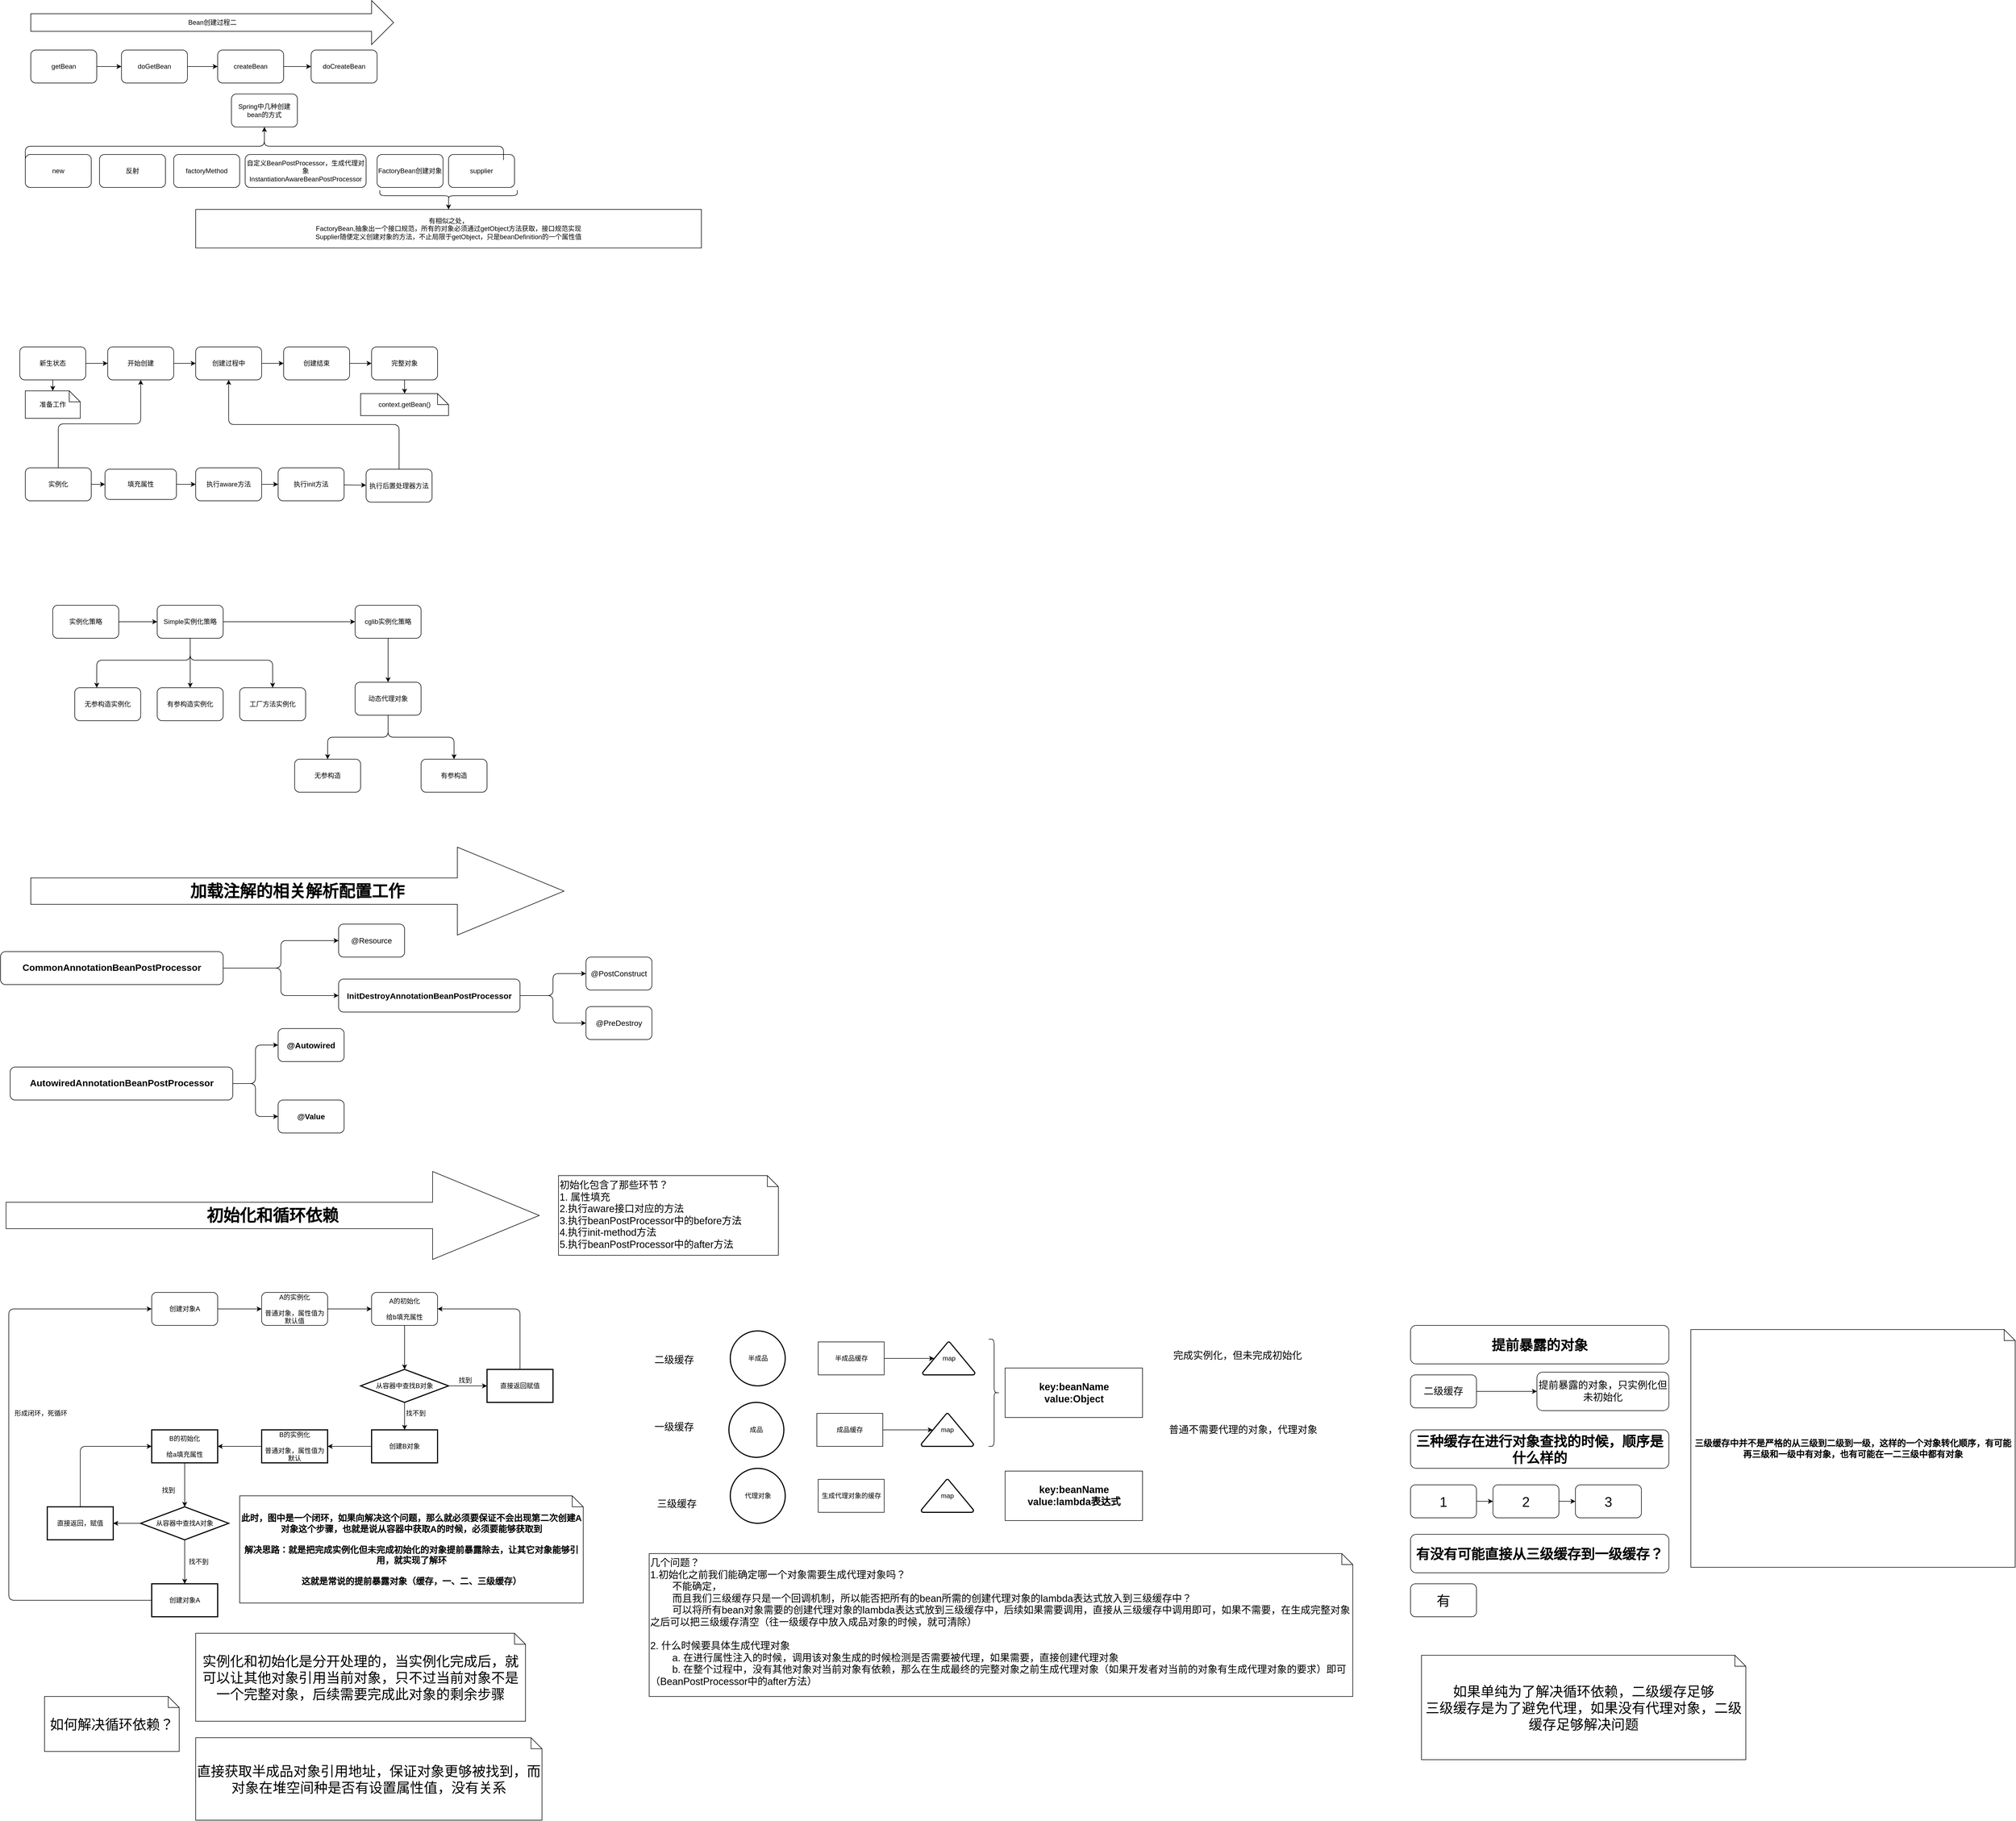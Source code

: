 <mxfile>
    <diagram id="0c6S5G5RvyebtHSAQ-_h" name="Page-1">
        <mxGraphModel dx="1752" dy="1150" grid="1" gridSize="10" guides="1" tooltips="1" connect="1" arrows="1" fold="1" page="1" pageScale="1" pageWidth="10000000" pageHeight="10000000" math="0" shadow="0">
            <root>
                <mxCell id="0"/>
                <mxCell id="1" parent="0"/>
                <mxCell id="19" value="Bean创建过程二" style="html=1;shadow=0;dashed=0;align=center;verticalAlign=middle;shape=mxgraph.arrows2.arrow;dy=0.6;dx=40;notch=0;" parent="1" vertex="1">
                    <mxGeometry x="90" y="230" width="660" height="80" as="geometry"/>
                </mxCell>
                <mxCell id="24" style="edgeStyle=none;html=1;exitX=1;exitY=0.5;exitDx=0;exitDy=0;" parent="1" source="20" target="21" edge="1">
                    <mxGeometry relative="1" as="geometry"/>
                </mxCell>
                <mxCell id="20" value="getBean" style="rounded=1;whiteSpace=wrap;html=1;" parent="1" vertex="1">
                    <mxGeometry x="90" y="320" width="120" height="60" as="geometry"/>
                </mxCell>
                <mxCell id="25" style="edgeStyle=none;html=1;exitX=1;exitY=0.5;exitDx=0;exitDy=0;" parent="1" source="21" target="22" edge="1">
                    <mxGeometry relative="1" as="geometry"/>
                </mxCell>
                <mxCell id="21" value="doGetBean" style="rounded=1;whiteSpace=wrap;html=1;" parent="1" vertex="1">
                    <mxGeometry x="255" y="320" width="120" height="60" as="geometry"/>
                </mxCell>
                <mxCell id="26" style="edgeStyle=none;html=1;exitX=1;exitY=0.5;exitDx=0;exitDy=0;" parent="1" source="22" target="23" edge="1">
                    <mxGeometry relative="1" as="geometry"/>
                </mxCell>
                <mxCell id="22" value="createBean" style="rounded=1;whiteSpace=wrap;html=1;" parent="1" vertex="1">
                    <mxGeometry x="430" y="320" width="120" height="60" as="geometry"/>
                </mxCell>
                <mxCell id="23" value="doCreateBean" style="rounded=1;whiteSpace=wrap;html=1;" parent="1" vertex="1">
                    <mxGeometry x="600" y="320" width="120" height="60" as="geometry"/>
                </mxCell>
                <mxCell id="27" value="new" style="rounded=1;whiteSpace=wrap;html=1;" parent="1" vertex="1">
                    <mxGeometry x="80" y="510" width="120" height="60" as="geometry"/>
                </mxCell>
                <mxCell id="28" value="反射" style="rounded=1;whiteSpace=wrap;html=1;" parent="1" vertex="1">
                    <mxGeometry x="215" y="510" width="120" height="60" as="geometry"/>
                </mxCell>
                <mxCell id="29" value="factoryMethod" style="rounded=1;whiteSpace=wrap;html=1;" parent="1" vertex="1">
                    <mxGeometry x="350" y="510" width="120" height="60" as="geometry"/>
                </mxCell>
                <mxCell id="30" value="supplier" style="rounded=1;whiteSpace=wrap;html=1;" parent="1" vertex="1">
                    <mxGeometry x="850" y="510" width="120" height="60" as="geometry"/>
                </mxCell>
                <mxCell id="38" style="edgeStyle=none;html=1;exitX=0.1;exitY=0.5;exitDx=0;exitDy=0;exitPerimeter=0;entryX=0.5;entryY=1;entryDx=0;entryDy=0;" parent="1" source="31" target="37" edge="1">
                    <mxGeometry relative="1" as="geometry"/>
                </mxCell>
                <mxCell id="31" value="" style="shape=curlyBracket;whiteSpace=wrap;html=1;rounded=1;flipH=1;rotation=-90;" parent="1" vertex="1">
                    <mxGeometry x="490" y="60" width="50" height="870" as="geometry"/>
                </mxCell>
                <mxCell id="37" value="Spring中几种创建bean的方式" style="rounded=1;whiteSpace=wrap;html=1;" parent="1" vertex="1">
                    <mxGeometry x="455" y="400" width="120" height="60" as="geometry"/>
                </mxCell>
                <mxCell id="43" style="edgeStyle=none;html=1;exitX=1;exitY=0.5;exitDx=0;exitDy=0;" parent="1" source="39" target="40" edge="1">
                    <mxGeometry relative="1" as="geometry"/>
                </mxCell>
                <mxCell id="49" style="edgeStyle=none;html=1;exitX=0.5;exitY=1;exitDx=0;exitDy=0;entryX=0.5;entryY=0;entryDx=0;entryDy=0;entryPerimeter=0;" parent="1" source="39" target="48" edge="1">
                    <mxGeometry relative="1" as="geometry"/>
                </mxCell>
                <mxCell id="39" value="新生状态" style="rounded=1;whiteSpace=wrap;html=1;" parent="1" vertex="1">
                    <mxGeometry x="70" y="860" width="120" height="60" as="geometry"/>
                </mxCell>
                <mxCell id="44" style="edgeStyle=none;html=1;exitX=1;exitY=0.5;exitDx=0;exitDy=0;" parent="1" source="40" target="41" edge="1">
                    <mxGeometry relative="1" as="geometry"/>
                </mxCell>
                <mxCell id="40" value="开始创建" style="rounded=1;whiteSpace=wrap;html=1;" parent="1" vertex="1">
                    <mxGeometry x="230" y="860" width="120" height="60" as="geometry"/>
                </mxCell>
                <mxCell id="45" style="edgeStyle=none;html=1;exitX=1;exitY=0.5;exitDx=0;exitDy=0;" parent="1" source="41" target="42" edge="1">
                    <mxGeometry relative="1" as="geometry"/>
                </mxCell>
                <mxCell id="41" value="创建过程中" style="rounded=1;whiteSpace=wrap;html=1;" parent="1" vertex="1">
                    <mxGeometry x="390" y="860" width="120" height="60" as="geometry"/>
                </mxCell>
                <mxCell id="65" value="" style="edgeStyle=orthogonalEdgeStyle;html=1;" parent="1" source="42" target="64" edge="1">
                    <mxGeometry relative="1" as="geometry"/>
                </mxCell>
                <mxCell id="42" value="创建结束" style="rounded=1;whiteSpace=wrap;html=1;" parent="1" vertex="1">
                    <mxGeometry x="550" y="860" width="120" height="60" as="geometry"/>
                </mxCell>
                <mxCell id="48" value="准备工作" style="shape=note;size=20;whiteSpace=wrap;html=1;" parent="1" vertex="1">
                    <mxGeometry x="80" y="940" width="100" height="50" as="geometry"/>
                </mxCell>
                <mxCell id="57" style="edgeStyle=none;html=1;exitX=1;exitY=0.5;exitDx=0;exitDy=0;" parent="1" source="50" target="54" edge="1">
                    <mxGeometry relative="1" as="geometry"/>
                </mxCell>
                <mxCell id="50" value="填充属性" style="rounded=1;whiteSpace=wrap;html=1;" parent="1" vertex="1">
                    <mxGeometry x="225" y="1082.5" width="130" height="55" as="geometry"/>
                </mxCell>
                <mxCell id="60" value="" style="edgeStyle=none;html=1;" parent="1" source="52" target="55" edge="1">
                    <mxGeometry relative="1" as="geometry"/>
                </mxCell>
                <mxCell id="52" value="执行init方法" style="rounded=1;whiteSpace=wrap;html=1;" parent="1" vertex="1">
                    <mxGeometry x="540" y="1080" width="120" height="60" as="geometry"/>
                </mxCell>
                <mxCell id="56" style="edgeStyle=none;html=1;exitX=1;exitY=0.5;exitDx=0;exitDy=0;entryX=0;entryY=0.5;entryDx=0;entryDy=0;" parent="1" source="53" target="50" edge="1">
                    <mxGeometry relative="1" as="geometry"/>
                </mxCell>
                <mxCell id="61" style="edgeStyle=orthogonalEdgeStyle;html=1;exitX=0.5;exitY=0;exitDx=0;exitDy=0;entryX=0.5;entryY=1;entryDx=0;entryDy=0;" parent="1" source="53" target="40" edge="1">
                    <mxGeometry relative="1" as="geometry"/>
                </mxCell>
                <mxCell id="53" value="实例化" style="rounded=1;whiteSpace=wrap;html=1;" parent="1" vertex="1">
                    <mxGeometry x="80" y="1080" width="120" height="60" as="geometry"/>
                </mxCell>
                <mxCell id="59" value="" style="edgeStyle=none;html=1;" parent="1" source="54" target="52" edge="1">
                    <mxGeometry relative="1" as="geometry"/>
                </mxCell>
                <mxCell id="54" value="执行aware方法" style="rounded=1;whiteSpace=wrap;html=1;" parent="1" vertex="1">
                    <mxGeometry x="390" y="1080" width="120" height="60" as="geometry"/>
                </mxCell>
                <mxCell id="63" style="edgeStyle=orthogonalEdgeStyle;html=1;exitX=0.5;exitY=0;exitDx=0;exitDy=0;entryX=0.5;entryY=1;entryDx=0;entryDy=0;" parent="1" source="55" target="41" edge="1">
                    <mxGeometry relative="1" as="geometry"/>
                </mxCell>
                <mxCell id="55" value="执行后置处理器方法" style="rounded=1;whiteSpace=wrap;html=1;" parent="1" vertex="1">
                    <mxGeometry x="700" y="1082.5" width="120" height="60" as="geometry"/>
                </mxCell>
                <mxCell id="67" style="edgeStyle=orthogonalEdgeStyle;html=1;exitX=0.5;exitY=1;exitDx=0;exitDy=0;entryX=0.5;entryY=0;entryDx=0;entryDy=0;entryPerimeter=0;" parent="1" source="64" target="66" edge="1">
                    <mxGeometry relative="1" as="geometry"/>
                </mxCell>
                <mxCell id="64" value="完整对象" style="rounded=1;whiteSpace=wrap;html=1;" parent="1" vertex="1">
                    <mxGeometry x="710" y="860" width="120" height="60" as="geometry"/>
                </mxCell>
                <mxCell id="66" value="context.getBean()" style="shape=note;size=20;whiteSpace=wrap;html=1;" parent="1" vertex="1">
                    <mxGeometry x="690" y="945" width="160" height="40" as="geometry"/>
                </mxCell>
                <mxCell id="69" value="自定义BeanPostProcessor，生成代理对象&lt;br&gt;InstantiationAwareBeanPostProcessor" style="rounded=1;whiteSpace=wrap;html=1;" parent="1" vertex="1">
                    <mxGeometry x="480" y="510" width="220" height="60" as="geometry"/>
                </mxCell>
                <mxCell id="70" value="FactoryBean创建对象" style="rounded=1;whiteSpace=wrap;html=1;" parent="1" vertex="1">
                    <mxGeometry x="720" y="510" width="120" height="60" as="geometry"/>
                </mxCell>
                <mxCell id="74" style="edgeStyle=orthogonalEdgeStyle;html=1;exitX=0.1;exitY=0.5;exitDx=0;exitDy=0;exitPerimeter=0;entryX=0.5;entryY=0;entryDx=0;entryDy=0;" parent="1" source="71" target="75" edge="1">
                    <mxGeometry relative="1" as="geometry">
                        <mxPoint x="850" y="630" as="targetPoint"/>
                    </mxGeometry>
                </mxCell>
                <mxCell id="71" value="" style="shape=curlyBracket;whiteSpace=wrap;html=1;rounded=1;flipH=1;rotation=90;" parent="1" vertex="1">
                    <mxGeometry x="840" y="460" width="20" height="250" as="geometry"/>
                </mxCell>
                <mxCell id="75" value="有相似之处，&lt;br&gt;FactoryBean,抽象出一个接口规范，所有的对象必须通过getObject方法获取，接口规范实现&lt;br&gt;Supplier随便定义创建对象的方法，不止局限于getObject，只是beanDefinition的一个属性值" style="rounded=0;whiteSpace=wrap;html=1;" parent="1" vertex="1">
                    <mxGeometry x="390" y="610" width="920" height="70" as="geometry"/>
                </mxCell>
                <mxCell id="80" value="" style="edgeStyle=none;html=1;" parent="1" source="76" target="77" edge="1">
                    <mxGeometry relative="1" as="geometry"/>
                </mxCell>
                <mxCell id="76" value="实例化策略" style="rounded=1;whiteSpace=wrap;html=1;" parent="1" vertex="1">
                    <mxGeometry x="130" y="1330" width="120" height="60" as="geometry"/>
                </mxCell>
                <mxCell id="79" style="edgeStyle=none;html=1;exitX=1;exitY=0.5;exitDx=0;exitDy=0;" parent="1" source="77" target="78" edge="1">
                    <mxGeometry relative="1" as="geometry"/>
                </mxCell>
                <mxCell id="82" value="" style="edgeStyle=orthogonalEdgeStyle;html=1;" parent="1" source="77" target="81" edge="1">
                    <mxGeometry relative="1" as="geometry">
                        <Array as="points">
                            <mxPoint x="380" y="1430"/>
                            <mxPoint x="210" y="1430"/>
                        </Array>
                    </mxGeometry>
                </mxCell>
                <mxCell id="87" value="" style="edgeStyle=orthogonalEdgeStyle;html=1;" parent="1" source="77" target="83" edge="1">
                    <mxGeometry relative="1" as="geometry"/>
                </mxCell>
                <mxCell id="91" style="edgeStyle=orthogonalEdgeStyle;html=1;exitX=0.5;exitY=1;exitDx=0;exitDy=0;entryX=0.5;entryY=0;entryDx=0;entryDy=0;" parent="1" source="77" target="89" edge="1">
                    <mxGeometry relative="1" as="geometry">
                        <Array as="points">
                            <mxPoint x="380" y="1430"/>
                            <mxPoint x="530" y="1430"/>
                        </Array>
                    </mxGeometry>
                </mxCell>
                <mxCell id="77" value="Simple实例化策略" style="rounded=1;whiteSpace=wrap;html=1;" parent="1" vertex="1">
                    <mxGeometry x="320" y="1330" width="120" height="60" as="geometry"/>
                </mxCell>
                <mxCell id="93" value="" style="edgeStyle=orthogonalEdgeStyle;html=1;" parent="1" source="78" target="92" edge="1">
                    <mxGeometry relative="1" as="geometry"/>
                </mxCell>
                <mxCell id="78" value="cglib实例化策略" style="rounded=1;whiteSpace=wrap;html=1;" parent="1" vertex="1">
                    <mxGeometry x="680" y="1330" width="120" height="60" as="geometry"/>
                </mxCell>
                <mxCell id="81" value="无参构造实例化" style="rounded=1;whiteSpace=wrap;html=1;" parent="1" vertex="1">
                    <mxGeometry x="170" y="1480" width="120" height="60" as="geometry"/>
                </mxCell>
                <mxCell id="83" value="有参构造实例化" style="rounded=1;whiteSpace=wrap;html=1;" parent="1" vertex="1">
                    <mxGeometry x="320" y="1480" width="120" height="60" as="geometry"/>
                </mxCell>
                <mxCell id="89" value="工厂方法实例化" style="rounded=1;whiteSpace=wrap;html=1;" parent="1" vertex="1">
                    <mxGeometry x="470" y="1480" width="120" height="60" as="geometry"/>
                </mxCell>
                <mxCell id="95" value="" style="edgeStyle=orthogonalEdgeStyle;html=1;" parent="1" source="92" target="94" edge="1">
                    <mxGeometry relative="1" as="geometry"/>
                </mxCell>
                <mxCell id="96" style="edgeStyle=orthogonalEdgeStyle;html=1;exitX=0.5;exitY=1;exitDx=0;exitDy=0;entryX=0.5;entryY=0;entryDx=0;entryDy=0;" parent="1" source="92" target="97" edge="1">
                    <mxGeometry relative="1" as="geometry">
                        <mxPoint x="880" y="1610" as="targetPoint"/>
                    </mxGeometry>
                </mxCell>
                <mxCell id="92" value="动态代理对象" style="rounded=1;whiteSpace=wrap;html=1;" parent="1" vertex="1">
                    <mxGeometry x="680" y="1470" width="120" height="60" as="geometry"/>
                </mxCell>
                <mxCell id="94" value="无参构造" style="rounded=1;whiteSpace=wrap;html=1;" parent="1" vertex="1">
                    <mxGeometry x="570" y="1610" width="120" height="60" as="geometry"/>
                </mxCell>
                <mxCell id="97" value="有参构造" style="rounded=1;whiteSpace=wrap;html=1;" parent="1" vertex="1">
                    <mxGeometry x="800" y="1610" width="120" height="60" as="geometry"/>
                </mxCell>
                <mxCell id="98" value="&lt;b&gt;&lt;font style=&quot;font-size: 30px&quot;&gt;加载注解的相关解析配置工作&lt;/font&gt;&lt;/b&gt;" style="shape=singleArrow;whiteSpace=wrap;html=1;" parent="1" vertex="1">
                    <mxGeometry x="90" y="1770" width="970" height="160" as="geometry"/>
                </mxCell>
                <mxCell id="101" value="" style="edgeStyle=orthogonalEdgeStyle;html=1;" parent="1" source="99" target="100" edge="1">
                    <mxGeometry relative="1" as="geometry"/>
                </mxCell>
                <mxCell id="102" style="edgeStyle=orthogonalEdgeStyle;html=1;exitX=1;exitY=0.5;exitDx=0;exitDy=0;" parent="1" source="99" target="103" edge="1">
                    <mxGeometry relative="1" as="geometry">
                        <mxPoint x="550" y="2050" as="targetPoint"/>
                    </mxGeometry>
                </mxCell>
                <mxCell id="99" value="&lt;font style=&quot;font-size: 17px&quot;&gt;&lt;b&gt;CommonAnnotationBeanPostProcessor&lt;/b&gt;&lt;/font&gt;" style="rounded=1;whiteSpace=wrap;html=1;" parent="1" vertex="1">
                    <mxGeometry x="35" y="1960" width="405" height="60" as="geometry"/>
                </mxCell>
                <mxCell id="100" value="&lt;font style=&quot;font-size: 14px&quot;&gt;@Resource&lt;/font&gt;" style="rounded=1;whiteSpace=wrap;html=1;" parent="1" vertex="1">
                    <mxGeometry x="650" y="1910" width="120" height="60" as="geometry"/>
                </mxCell>
                <mxCell id="106" style="edgeStyle=orthogonalEdgeStyle;html=1;exitX=1;exitY=0.5;exitDx=0;exitDy=0;" parent="1" source="103" target="104" edge="1">
                    <mxGeometry relative="1" as="geometry"/>
                </mxCell>
                <mxCell id="107" style="edgeStyle=orthogonalEdgeStyle;html=1;exitX=1;exitY=0.5;exitDx=0;exitDy=0;entryX=0;entryY=0.5;entryDx=0;entryDy=0;" parent="1" source="103" target="105" edge="1">
                    <mxGeometry relative="1" as="geometry"/>
                </mxCell>
                <mxCell id="103" value="&lt;b&gt;&lt;font style=&quot;font-size: 15px&quot;&gt;InitDestroyAnnotationBeanPostProcessor&lt;/font&gt;&lt;/b&gt;" style="rounded=1;whiteSpace=wrap;html=1;" parent="1" vertex="1">
                    <mxGeometry x="650" y="2010" width="330" height="60" as="geometry"/>
                </mxCell>
                <mxCell id="104" value="&lt;font style=&quot;font-size: 14px&quot;&gt;@PostConstruct&lt;/font&gt;" style="rounded=1;whiteSpace=wrap;html=1;" parent="1" vertex="1">
                    <mxGeometry x="1100" y="1970" width="120" height="60" as="geometry"/>
                </mxCell>
                <mxCell id="105" value="&lt;font style=&quot;font-size: 14px&quot;&gt;@PreDestroy&lt;/font&gt;" style="rounded=1;whiteSpace=wrap;html=1;" parent="1" vertex="1">
                    <mxGeometry x="1100" y="2060" width="120" height="60" as="geometry"/>
                </mxCell>
                <mxCell id="111" style="edgeStyle=orthogonalEdgeStyle;html=1;exitX=1;exitY=0.5;exitDx=0;exitDy=0;entryX=0;entryY=0.5;entryDx=0;entryDy=0;" parent="1" source="108" target="109" edge="1">
                    <mxGeometry relative="1" as="geometry"/>
                </mxCell>
                <mxCell id="112" style="edgeStyle=orthogonalEdgeStyle;html=1;exitX=1;exitY=0.5;exitDx=0;exitDy=0;entryX=0;entryY=0.5;entryDx=0;entryDy=0;" parent="1" source="108" target="110" edge="1">
                    <mxGeometry relative="1" as="geometry"/>
                </mxCell>
                <mxCell id="108" value="&lt;font style=&quot;font-size: 17px&quot;&gt;&lt;b&gt;AutowiredAnnotationBeanPostProcessor&lt;/b&gt;&lt;/font&gt;" style="rounded=1;whiteSpace=wrap;html=1;" parent="1" vertex="1">
                    <mxGeometry x="52.5" y="2170" width="405" height="60" as="geometry"/>
                </mxCell>
                <mxCell id="109" value="&lt;b&gt;&lt;font style=&quot;font-size: 15px&quot;&gt;@Autowired&lt;/font&gt;&lt;/b&gt;" style="rounded=1;whiteSpace=wrap;html=1;" parent="1" vertex="1">
                    <mxGeometry x="540" y="2100" width="120" height="60" as="geometry"/>
                </mxCell>
                <mxCell id="110" value="&lt;font style=&quot;font-size: 14px&quot;&gt;&lt;b&gt;@Value&lt;/b&gt;&lt;/font&gt;" style="rounded=1;whiteSpace=wrap;html=1;" parent="1" vertex="1">
                    <mxGeometry x="540" y="2230" width="120" height="60" as="geometry"/>
                </mxCell>
                <mxCell id="113" value="&lt;b&gt;&lt;font style=&quot;font-size: 30px&quot;&gt;初始化和循环依赖&lt;/font&gt;&lt;/b&gt;" style="shape=singleArrow;whiteSpace=wrap;html=1;" parent="1" vertex="1">
                    <mxGeometry x="45" y="2360" width="970" height="160" as="geometry"/>
                </mxCell>
                <mxCell id="117" value="" style="edgeStyle=orthogonalEdgeStyle;html=1;" parent="1" source="115" target="116" edge="1">
                    <mxGeometry relative="1" as="geometry"/>
                </mxCell>
                <mxCell id="115" value="创建对象A" style="rounded=1;whiteSpace=wrap;html=1;" parent="1" vertex="1">
                    <mxGeometry x="310" y="2580" width="120" height="60" as="geometry"/>
                </mxCell>
                <mxCell id="119" value="" style="edgeStyle=orthogonalEdgeStyle;html=1;" parent="1" source="116" target="118" edge="1">
                    <mxGeometry relative="1" as="geometry"/>
                </mxCell>
                <mxCell id="116" value="A的实例化&lt;br&gt;&lt;br&gt;普通对象，属性值为默认值" style="rounded=1;whiteSpace=wrap;html=1;" parent="1" vertex="1">
                    <mxGeometry x="510" y="2580" width="120" height="60" as="geometry"/>
                </mxCell>
                <mxCell id="126" value="" style="edgeStyle=orthogonalEdgeStyle;html=1;" parent="1" source="118" target="124" edge="1">
                    <mxGeometry relative="1" as="geometry"/>
                </mxCell>
                <mxCell id="118" value="A的初始化&lt;br&gt;&lt;br&gt;给b填充属性" style="rounded=1;whiteSpace=wrap;html=1;" parent="1" vertex="1">
                    <mxGeometry x="710" y="2580" width="120" height="60" as="geometry"/>
                </mxCell>
                <mxCell id="128" value="" style="edgeStyle=orthogonalEdgeStyle;html=1;" parent="1" source="124" target="127" edge="1">
                    <mxGeometry relative="1" as="geometry">
                        <Array as="points">
                            <mxPoint x="880" y="2750"/>
                            <mxPoint x="880" y="2750"/>
                        </Array>
                    </mxGeometry>
                </mxCell>
                <mxCell id="136" value="" style="edgeStyle=orthogonalEdgeStyle;html=1;" parent="1" source="124" target="135" edge="1">
                    <mxGeometry relative="1" as="geometry"/>
                </mxCell>
                <mxCell id="124" value="&lt;span&gt;从容器中查找B对象&lt;/span&gt;" style="strokeWidth=2;html=1;shape=mxgraph.flowchart.decision;whiteSpace=wrap;" parent="1" vertex="1">
                    <mxGeometry x="690" y="2720" width="160" height="60" as="geometry"/>
                </mxCell>
                <mxCell id="129" style="edgeStyle=orthogonalEdgeStyle;html=1;exitX=0.5;exitY=0;exitDx=0;exitDy=0;entryX=1;entryY=0.5;entryDx=0;entryDy=0;" parent="1" source="127" target="118" edge="1">
                    <mxGeometry relative="1" as="geometry"/>
                </mxCell>
                <mxCell id="127" value="直接返回赋值" style="whiteSpace=wrap;html=1;strokeWidth=2;" parent="1" vertex="1">
                    <mxGeometry x="920" y="2720" width="120" height="60" as="geometry"/>
                </mxCell>
                <mxCell id="131" value="找到" style="text;html=1;align=center;verticalAlign=middle;resizable=0;points=[];autosize=1;strokeColor=none;" parent="1" vertex="1">
                    <mxGeometry x="860" y="2730" width="40" height="20" as="geometry"/>
                </mxCell>
                <mxCell id="143" value="" style="edgeStyle=orthogonalEdgeStyle;html=1;" parent="1" source="135" target="142" edge="1">
                    <mxGeometry relative="1" as="geometry"/>
                </mxCell>
                <mxCell id="135" value="创建B对象" style="whiteSpace=wrap;html=1;strokeWidth=2;" parent="1" vertex="1">
                    <mxGeometry x="710" y="2830" width="120" height="60" as="geometry"/>
                </mxCell>
                <mxCell id="137" value="找不到" style="text;html=1;align=center;verticalAlign=middle;resizable=0;points=[];autosize=1;strokeColor=none;" parent="1" vertex="1">
                    <mxGeometry x="765" y="2790" width="50" height="20" as="geometry"/>
                </mxCell>
                <mxCell id="145" value="" style="edgeStyle=orthogonalEdgeStyle;html=1;" parent="1" source="142" target="144" edge="1">
                    <mxGeometry relative="1" as="geometry"/>
                </mxCell>
                <mxCell id="142" value="B的实例化&lt;br&gt;&lt;br&gt;普通对象，属性值为默认" style="whiteSpace=wrap;html=1;strokeWidth=2;" parent="1" vertex="1">
                    <mxGeometry x="510" y="2830" width="120" height="60" as="geometry"/>
                </mxCell>
                <mxCell id="151" value="" style="edgeStyle=orthogonalEdgeStyle;html=1;" parent="1" source="144" target="150" edge="1">
                    <mxGeometry relative="1" as="geometry"/>
                </mxCell>
                <mxCell id="144" value="B的初始化&lt;br&gt;&lt;br&gt;给a填充属性" style="whiteSpace=wrap;html=1;strokeWidth=2;" parent="1" vertex="1">
                    <mxGeometry x="310" y="2830" width="120" height="60" as="geometry"/>
                </mxCell>
                <mxCell id="153" value="" style="edgeStyle=orthogonalEdgeStyle;html=1;" parent="1" source="150" target="152" edge="1">
                    <mxGeometry relative="1" as="geometry"/>
                </mxCell>
                <mxCell id="161" value="" style="edgeStyle=orthogonalEdgeStyle;html=1;" parent="1" source="150" target="160" edge="1">
                    <mxGeometry relative="1" as="geometry"/>
                </mxCell>
                <mxCell id="150" value="&lt;span&gt;从容器中查找A对象&lt;/span&gt;" style="strokeWidth=2;html=1;shape=mxgraph.flowchart.decision;whiteSpace=wrap;" parent="1" vertex="1">
                    <mxGeometry x="290" y="2970" width="160" height="60" as="geometry"/>
                </mxCell>
                <mxCell id="165" style="edgeStyle=orthogonalEdgeStyle;html=1;exitX=0;exitY=0.5;exitDx=0;exitDy=0;entryX=0;entryY=0.5;entryDx=0;entryDy=0;" parent="1" source="152" target="115" edge="1">
                    <mxGeometry relative="1" as="geometry">
                        <Array as="points">
                            <mxPoint x="50" y="3140"/>
                            <mxPoint x="50" y="2610"/>
                        </Array>
                    </mxGeometry>
                </mxCell>
                <mxCell id="152" value="创建对象A" style="whiteSpace=wrap;html=1;strokeWidth=2;" parent="1" vertex="1">
                    <mxGeometry x="310" y="3110" width="120" height="60" as="geometry"/>
                </mxCell>
                <mxCell id="157" value="找到" style="text;html=1;align=center;verticalAlign=middle;resizable=0;points=[];autosize=1;strokeColor=none;" parent="1" vertex="1">
                    <mxGeometry x="320" y="2930" width="40" height="20" as="geometry"/>
                </mxCell>
                <mxCell id="159" value="找不到" style="text;html=1;align=center;verticalAlign=middle;resizable=0;points=[];autosize=1;strokeColor=none;" parent="1" vertex="1">
                    <mxGeometry x="370" y="3060" width="50" height="20" as="geometry"/>
                </mxCell>
                <mxCell id="164" style="edgeStyle=orthogonalEdgeStyle;html=1;exitX=0.5;exitY=0;exitDx=0;exitDy=0;entryX=0;entryY=0.5;entryDx=0;entryDy=0;" parent="1" source="160" target="144" edge="1">
                    <mxGeometry relative="1" as="geometry"/>
                </mxCell>
                <mxCell id="160" value="直接返回，赋值" style="whiteSpace=wrap;html=1;strokeWidth=2;" parent="1" vertex="1">
                    <mxGeometry x="120" y="2970" width="120" height="60" as="geometry"/>
                </mxCell>
                <mxCell id="166" value="形成闭环，死循环" style="text;html=1;align=center;verticalAlign=middle;resizable=0;points=[];autosize=1;strokeColor=none;" parent="1" vertex="1">
                    <mxGeometry x="52.5" y="2790" width="110" height="20" as="geometry"/>
                </mxCell>
                <mxCell id="167" value="半成品" style="strokeWidth=2;html=1;shape=mxgraph.flowchart.start_2;whiteSpace=wrap;" parent="1" vertex="1">
                    <mxGeometry x="1362.5" y="2650" width="100" height="100" as="geometry"/>
                </mxCell>
                <mxCell id="176" style="edgeStyle=orthogonalEdgeStyle;html=1;exitX=1;exitY=0.5;exitDx=0;exitDy=0;entryX=0.22;entryY=0.5;entryDx=0;entryDy=0;entryPerimeter=0;" parent="1" source="168" target="169" edge="1">
                    <mxGeometry relative="1" as="geometry"/>
                </mxCell>
                <mxCell id="168" value="半成品缓存" style="whiteSpace=wrap;html=1;" parent="1" vertex="1">
                    <mxGeometry x="1522.5" y="2670" width="120" height="60" as="geometry"/>
                </mxCell>
                <mxCell id="169" value="map" style="strokeWidth=2;html=1;shape=mxgraph.flowchart.extract_or_measurement;whiteSpace=wrap;" parent="1" vertex="1">
                    <mxGeometry x="1712.5" y="2670" width="95" height="60" as="geometry"/>
                </mxCell>
                <mxCell id="170" value="成品" style="strokeWidth=2;html=1;shape=mxgraph.flowchart.start_2;whiteSpace=wrap;" parent="1" vertex="1">
                    <mxGeometry x="1360" y="2780" width="100" height="100" as="geometry"/>
                </mxCell>
                <mxCell id="178" style="edgeStyle=orthogonalEdgeStyle;html=1;exitX=1;exitY=0.5;exitDx=0;exitDy=0;entryX=0.22;entryY=0.5;entryDx=0;entryDy=0;entryPerimeter=0;" parent="1" source="171" target="172" edge="1">
                    <mxGeometry relative="1" as="geometry"/>
                </mxCell>
                <mxCell id="171" value="成品缓存" style="whiteSpace=wrap;html=1;" parent="1" vertex="1">
                    <mxGeometry x="1520" y="2800" width="120" height="60" as="geometry"/>
                </mxCell>
                <mxCell id="172" value="map" style="strokeWidth=2;html=1;shape=mxgraph.flowchart.extract_or_measurement;whiteSpace=wrap;" parent="1" vertex="1">
                    <mxGeometry x="1710" y="2800" width="95" height="60" as="geometry"/>
                </mxCell>
                <mxCell id="173" value="代理对象" style="strokeWidth=2;html=1;shape=mxgraph.flowchart.start_2;whiteSpace=wrap;" parent="1" vertex="1">
                    <mxGeometry x="1362.5" y="2900" width="100" height="100" as="geometry"/>
                </mxCell>
                <mxCell id="174" value="生成代理对象的缓存" style="whiteSpace=wrap;html=1;" parent="1" vertex="1">
                    <mxGeometry x="1522.5" y="2920" width="120" height="60" as="geometry"/>
                </mxCell>
                <mxCell id="175" value="map" style="strokeWidth=2;html=1;shape=mxgraph.flowchart.extract_or_measurement;whiteSpace=wrap;" parent="1" vertex="1">
                    <mxGeometry x="1710" y="2920" width="95" height="60" as="geometry"/>
                </mxCell>
                <mxCell id="179" value="" style="shape=curlyBracket;whiteSpace=wrap;html=1;rounded=1;flipH=1;size=0.5;" parent="1" vertex="1">
                    <mxGeometry x="1832.5" y="2665" width="20" height="195" as="geometry"/>
                </mxCell>
                <mxCell id="180" value="key:beanName&lt;br style=&quot;font-size: 18px;&quot;&gt;value:Object" style="whiteSpace=wrap;html=1;fontStyle=1;fontSize=18;" parent="1" vertex="1">
                    <mxGeometry x="1862.5" y="2717.5" width="250" height="90" as="geometry"/>
                </mxCell>
                <mxCell id="181" value="key:beanName&lt;br style=&quot;font-size: 18px&quot;&gt;value:lambda表达式" style="whiteSpace=wrap;html=1;fontStyle=1;fontSize=18;" parent="1" vertex="1">
                    <mxGeometry x="1862.5" y="2905" width="250" height="90" as="geometry"/>
                </mxCell>
                <mxCell id="182" value="一级缓存" style="text;html=1;align=center;verticalAlign=middle;resizable=0;points=[];autosize=1;strokeColor=none;fontSize=18;" parent="1" vertex="1">
                    <mxGeometry x="1215" y="2810" width="90" height="30" as="geometry"/>
                </mxCell>
                <mxCell id="183" value="二级缓存" style="text;html=1;align=center;verticalAlign=middle;resizable=0;points=[];autosize=1;strokeColor=none;fontSize=18;" parent="1" vertex="1">
                    <mxGeometry x="1215" y="2687.5" width="90" height="30" as="geometry"/>
                </mxCell>
                <mxCell id="184" value="三级缓存" style="text;html=1;align=center;verticalAlign=middle;resizable=0;points=[];autosize=1;strokeColor=none;fontSize=18;" parent="1" vertex="1">
                    <mxGeometry x="1220" y="2950" width="90" height="30" as="geometry"/>
                </mxCell>
                <mxCell id="186" value="初始化包含了那些环节？&lt;br&gt;1. 属性填充&lt;br&gt;2.执行aware接口对应的方法&lt;br&gt;3.执行beanPostProcessor中的before方法&lt;br&gt;4.执行init-method方法&lt;br&gt;5.执行beanPostProcessor中的after方法" style="shape=note;size=20;whiteSpace=wrap;html=1;fontSize=18;align=left;verticalAlign=top;" parent="1" vertex="1">
                    <mxGeometry x="1050" y="2367.5" width="400" height="145" as="geometry"/>
                </mxCell>
                <mxCell id="187" value="几个问题？&lt;br&gt;1.初始化之前我们能确定哪一个对象需要生成代理对象吗？&lt;br&gt;&lt;span style=&quot;white-space: pre&quot;&gt;&#9;&lt;/span&gt;不能确定，&lt;br&gt;&lt;span style=&quot;white-space: pre&quot;&gt;&#9;&lt;/span&gt;而且我们三级缓存只是一个回调机制，所以能否把所有的bean所需的创建代理对象的lambda表达式放入到三级缓存中？&lt;br&gt;&lt;span style=&quot;white-space: pre&quot;&gt;&#9;&lt;/span&gt;可以将所有bean对象需要的创建代理对象的lambda表达式放到三级缓存中，后续如果需要调用，直接从三级缓存中调用即可，如果不需要，在生成完整对象之后可以把三级缓存清空（往一级缓存中放入成品对象的时候，就可清除）&lt;br&gt;&lt;br&gt;2. 什么时候要具体生成代理对象&lt;br&gt;&lt;span style=&quot;white-space: pre&quot;&gt;&#9;&lt;/span&gt;a. 在进行属性注入的时候，调用该对象生成的时候检测是否需要被代理，如果需要，直接创建代理对象&lt;br&gt;&lt;span style=&quot;white-space: pre&quot;&gt;&#9;&lt;/span&gt;b. 在整个过程中，没有其他对象对当前对象有依赖，那么在生成最终的完整对象之前生成代理对象（如果开发者对当前的对象有生成代理对象的要求）即可（BeanPostProcessor中的after方法）" style="shape=note;size=20;whiteSpace=wrap;html=1;fontSize=18;verticalAlign=top;align=left;" parent="1" vertex="1">
                    <mxGeometry x="1215" y="3055" width="1280" height="260" as="geometry"/>
                </mxCell>
                <mxCell id="189" value="完成实例化，但未完成初始化" style="text;html=1;align=center;verticalAlign=middle;resizable=0;points=[];autosize=1;strokeColor=none;fontSize=18;" parent="1" vertex="1">
                    <mxGeometry x="2160" y="2680" width="250" height="30" as="geometry"/>
                </mxCell>
                <mxCell id="190" value="普通不需要代理的对象，代理对象" style="text;html=1;align=center;verticalAlign=middle;resizable=0;points=[];autosize=1;strokeColor=none;fontSize=18;" parent="1" vertex="1">
                    <mxGeometry x="2150" y="2815" width="290" height="30" as="geometry"/>
                </mxCell>
                <mxCell id="192" value="提前暴露的对象" style="rounded=1;whiteSpace=wrap;html=1;fontSize=25;align=center;verticalAlign=middle;fontStyle=1" parent="1" vertex="1">
                    <mxGeometry x="2600" y="2640" width="470" height="70" as="geometry"/>
                </mxCell>
                <mxCell id="195" value="" style="edgeStyle=orthogonalEdgeStyle;html=1;fontSize=18;" parent="1" source="193" target="194" edge="1">
                    <mxGeometry relative="1" as="geometry"/>
                </mxCell>
                <mxCell id="193" value="二级缓存" style="rounded=1;whiteSpace=wrap;html=1;fontSize=18;align=center;verticalAlign=middle;" parent="1" vertex="1">
                    <mxGeometry x="2600" y="2730" width="120" height="60" as="geometry"/>
                </mxCell>
                <mxCell id="194" value="提前暴露的对象，只实例化但未初始化" style="rounded=1;whiteSpace=wrap;html=1;fontSize=18;" parent="1" vertex="1">
                    <mxGeometry x="2830" y="2725" width="240" height="70" as="geometry"/>
                </mxCell>
                <mxCell id="196" value="三种缓存在进行对象查找的时候，顺序是什么样的" style="rounded=1;whiteSpace=wrap;html=1;fontSize=25;align=center;verticalAlign=middle;fontStyle=1" parent="1" vertex="1">
                    <mxGeometry x="2600" y="2830" width="470" height="70" as="geometry"/>
                </mxCell>
                <mxCell id="200" value="" style="edgeStyle=orthogonalEdgeStyle;html=1;fontSize=25;" parent="1" source="197" target="198" edge="1">
                    <mxGeometry relative="1" as="geometry"/>
                </mxCell>
                <mxCell id="197" value="1" style="rounded=1;whiteSpace=wrap;html=1;fontSize=25;align=center;verticalAlign=middle;" parent="1" vertex="1">
                    <mxGeometry x="2600" y="2930" width="120" height="60" as="geometry"/>
                </mxCell>
                <mxCell id="201" value="" style="edgeStyle=orthogonalEdgeStyle;html=1;fontSize=25;" parent="1" source="198" target="199" edge="1">
                    <mxGeometry relative="1" as="geometry"/>
                </mxCell>
                <mxCell id="198" value="2" style="rounded=1;whiteSpace=wrap;html=1;fontSize=25;align=center;verticalAlign=middle;" parent="1" vertex="1">
                    <mxGeometry x="2750" y="2930" width="120" height="60" as="geometry"/>
                </mxCell>
                <mxCell id="199" value="3" style="rounded=1;whiteSpace=wrap;html=1;fontSize=25;align=center;verticalAlign=middle;" parent="1" vertex="1">
                    <mxGeometry x="2900" y="2930" width="120" height="60" as="geometry"/>
                </mxCell>
                <mxCell id="202" value="有没有可能直接从三级缓存到一级缓存？" style="rounded=1;whiteSpace=wrap;html=1;fontSize=25;align=center;verticalAlign=middle;fontStyle=1" parent="1" vertex="1">
                    <mxGeometry x="2600" y="3020" width="470" height="70" as="geometry"/>
                </mxCell>
                <mxCell id="203" value="如果单纯为了解决循环依赖，二级缓存足够&lt;br&gt;三级缓存是为了避免代理，如果没有代理对象，二级缓存足够解决问题" style="shape=note;size=20;whiteSpace=wrap;html=1;fontSize=25;align=center;verticalAlign=middle;" parent="1" vertex="1">
                    <mxGeometry x="2620" y="3240" width="590" height="190" as="geometry"/>
                </mxCell>
                <mxCell id="204" value="有" style="rounded=1;whiteSpace=wrap;html=1;fontSize=25;align=center;verticalAlign=middle;" parent="1" vertex="1">
                    <mxGeometry x="2600" y="3110" width="120" height="60" as="geometry"/>
                </mxCell>
                <mxCell id="205" value="如何解决循环依赖？" style="shape=note;size=20;whiteSpace=wrap;html=1;fontSize=25;align=center;verticalAlign=middle;" parent="1" vertex="1">
                    <mxGeometry x="115" y="3315" width="245" height="100" as="geometry"/>
                </mxCell>
                <mxCell id="206" value="实例化和初始化是分开处理的，当实例化完成后，就可以让其他对象引用当前对象，只不过当前对象不是一个完整对象，后续需要完成此对象的剩余步骤" style="shape=note;size=20;whiteSpace=wrap;html=1;fontSize=25;align=center;verticalAlign=middle;" parent="1" vertex="1">
                    <mxGeometry x="390" y="3200" width="600" height="160" as="geometry"/>
                </mxCell>
                <mxCell id="208" value="直接获取半成品对象引用地址，保证对象更够被找到，而对象在堆空间种是否有设置属性值，没有关系" style="shape=note;size=20;whiteSpace=wrap;html=1;fontSize=25;align=center;verticalAlign=middle;" parent="1" vertex="1">
                    <mxGeometry x="390" y="3390" width="630" height="150" as="geometry"/>
                </mxCell>
                <mxCell id="209" value="&lt;b&gt;&lt;font style=&quot;font-size: 16px&quot;&gt;此时，图中是一个闭环，如果向解决这个问题，那么就必须要保证不会出现第二次创建A对象这个步骤，也就是说从容器中获取A的时候，必须要能够获取到&lt;br&gt;&lt;br&gt;解决思路：就是把完成实例化但未完成初始化的对象提前暴露除去，让其它对象能够引用，就实现了解环&lt;br&gt;&lt;br&gt;这就是常说的提前暴露对象（缓存，一、二、三级缓存）&lt;br&gt;&lt;/font&gt;&lt;/b&gt;" style="shape=note;size=20;whiteSpace=wrap;html=1;" parent="1" vertex="1">
                    <mxGeometry x="470" y="2950" width="625" height="195" as="geometry"/>
                </mxCell>
                <mxCell id="210" value="三级缓存中并不是严格的从三级到二级到一级，这样的一个对象转化顺序，有可能再三级和一级中有对象，也有可能在一二三级中都有对象" style="shape=note;size=20;whiteSpace=wrap;html=1;fontSize=16;fontStyle=1" parent="1" vertex="1">
                    <mxGeometry x="3110" y="2647.5" width="590" height="432.5" as="geometry"/>
                </mxCell>
            </root>
        </mxGraphModel>
    </diagram>
</mxfile>